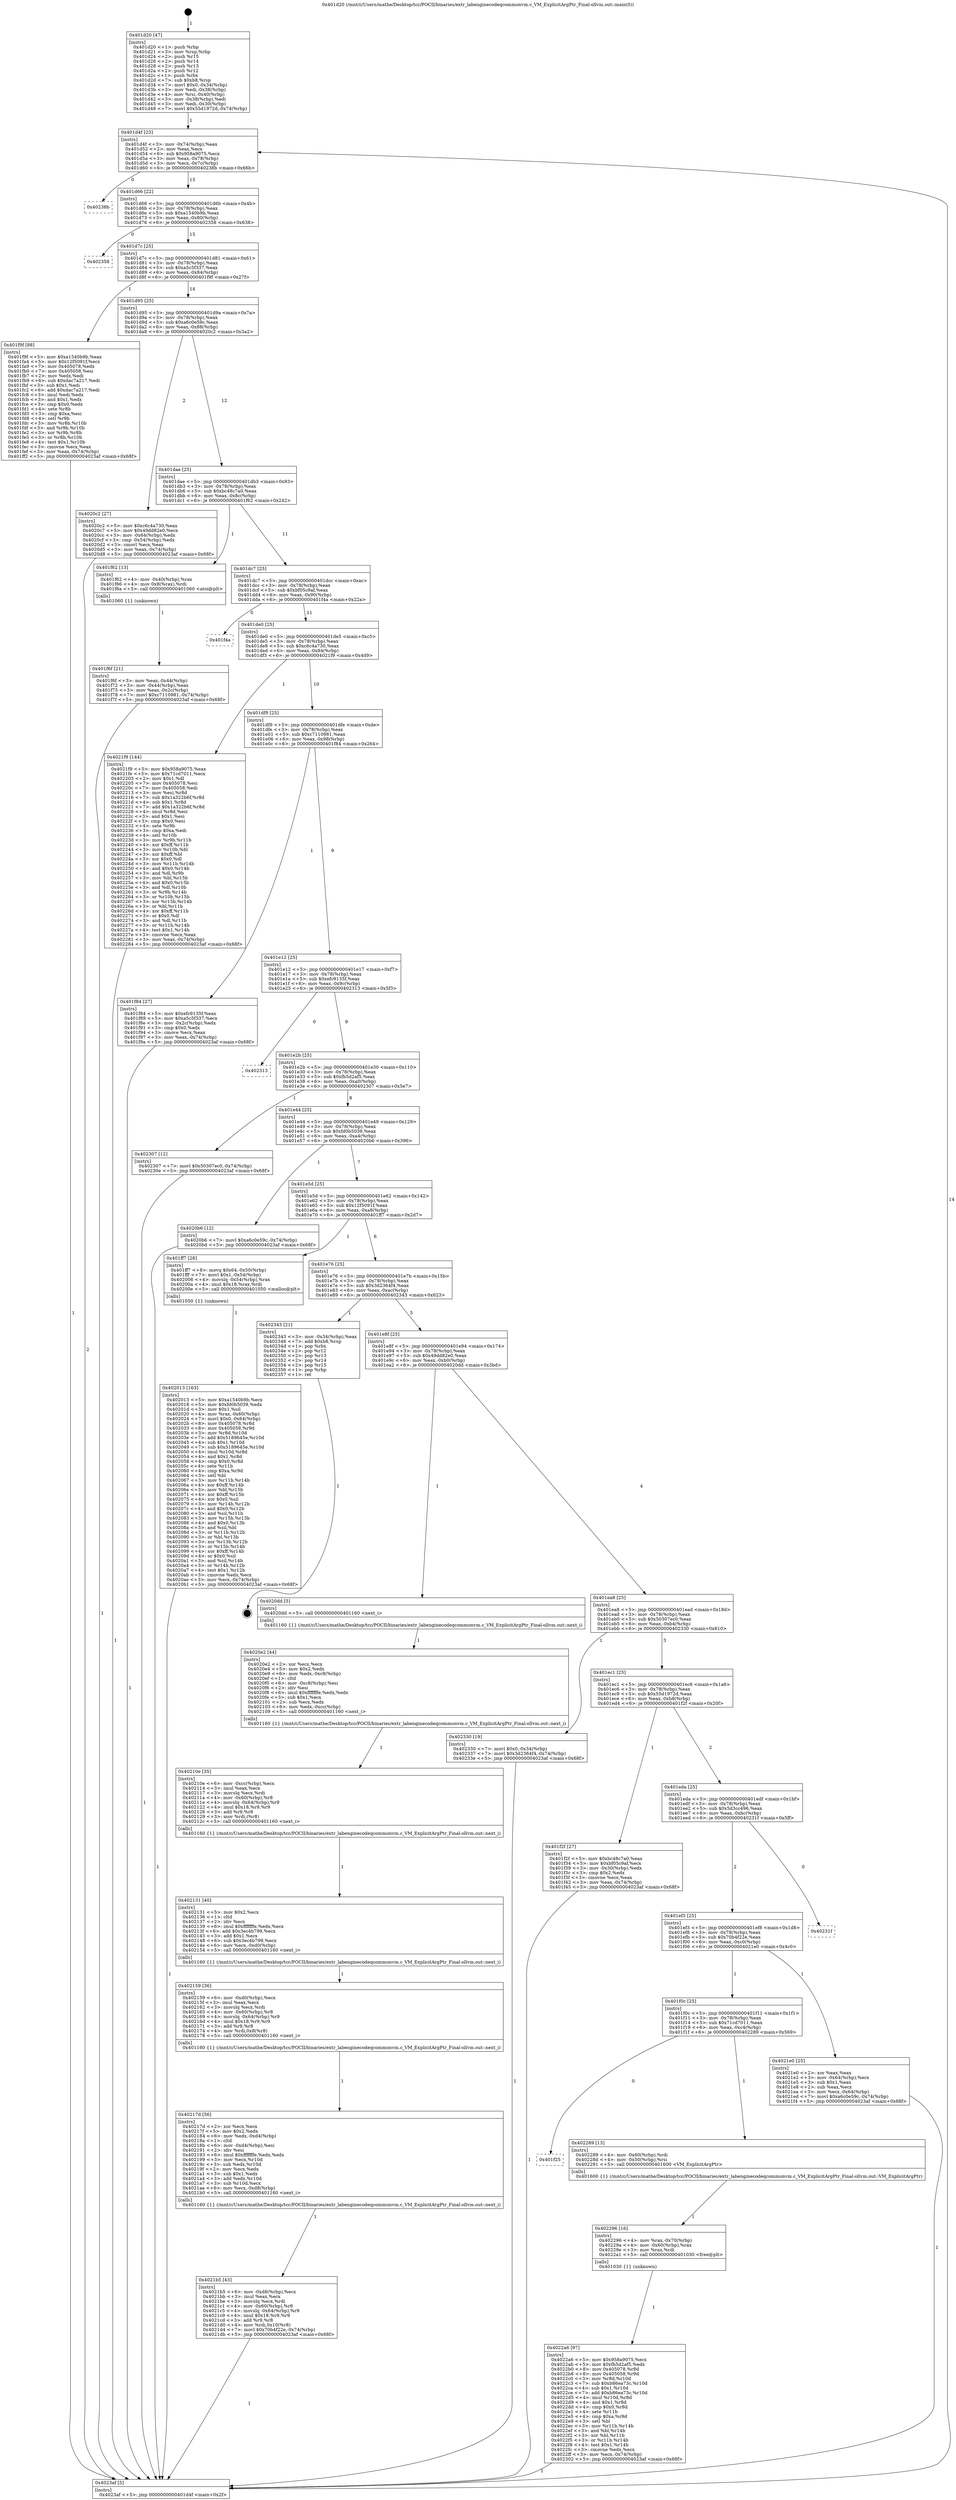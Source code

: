 digraph "0x401d20" {
  label = "0x401d20 (/mnt/c/Users/mathe/Desktop/tcc/POCII/binaries/extr_labenginecodeqcommonvm.c_VM_ExplicitArgPtr_Final-ollvm.out::main(0))"
  labelloc = "t"
  node[shape=record]

  Entry [label="",width=0.3,height=0.3,shape=circle,fillcolor=black,style=filled]
  "0x401d4f" [label="{
     0x401d4f [23]\l
     | [instrs]\l
     &nbsp;&nbsp;0x401d4f \<+3\>: mov -0x74(%rbp),%eax\l
     &nbsp;&nbsp;0x401d52 \<+2\>: mov %eax,%ecx\l
     &nbsp;&nbsp;0x401d54 \<+6\>: sub $0x958a9075,%ecx\l
     &nbsp;&nbsp;0x401d5a \<+3\>: mov %eax,-0x78(%rbp)\l
     &nbsp;&nbsp;0x401d5d \<+3\>: mov %ecx,-0x7c(%rbp)\l
     &nbsp;&nbsp;0x401d60 \<+6\>: je 000000000040238b \<main+0x66b\>\l
  }"]
  "0x40238b" [label="{
     0x40238b\l
  }", style=dashed]
  "0x401d66" [label="{
     0x401d66 [22]\l
     | [instrs]\l
     &nbsp;&nbsp;0x401d66 \<+5\>: jmp 0000000000401d6b \<main+0x4b\>\l
     &nbsp;&nbsp;0x401d6b \<+3\>: mov -0x78(%rbp),%eax\l
     &nbsp;&nbsp;0x401d6e \<+5\>: sub $0xa1540b9b,%eax\l
     &nbsp;&nbsp;0x401d73 \<+3\>: mov %eax,-0x80(%rbp)\l
     &nbsp;&nbsp;0x401d76 \<+6\>: je 0000000000402358 \<main+0x638\>\l
  }"]
  Exit [label="",width=0.3,height=0.3,shape=circle,fillcolor=black,style=filled,peripheries=2]
  "0x402358" [label="{
     0x402358\l
  }", style=dashed]
  "0x401d7c" [label="{
     0x401d7c [25]\l
     | [instrs]\l
     &nbsp;&nbsp;0x401d7c \<+5\>: jmp 0000000000401d81 \<main+0x61\>\l
     &nbsp;&nbsp;0x401d81 \<+3\>: mov -0x78(%rbp),%eax\l
     &nbsp;&nbsp;0x401d84 \<+5\>: sub $0xa5c5f337,%eax\l
     &nbsp;&nbsp;0x401d89 \<+6\>: mov %eax,-0x84(%rbp)\l
     &nbsp;&nbsp;0x401d8f \<+6\>: je 0000000000401f9f \<main+0x27f\>\l
  }"]
  "0x4022a6" [label="{
     0x4022a6 [97]\l
     | [instrs]\l
     &nbsp;&nbsp;0x4022a6 \<+5\>: mov $0x958a9075,%ecx\l
     &nbsp;&nbsp;0x4022ab \<+5\>: mov $0xfb5d2af5,%edx\l
     &nbsp;&nbsp;0x4022b0 \<+8\>: mov 0x405078,%r8d\l
     &nbsp;&nbsp;0x4022b8 \<+8\>: mov 0x405058,%r9d\l
     &nbsp;&nbsp;0x4022c0 \<+3\>: mov %r8d,%r10d\l
     &nbsp;&nbsp;0x4022c3 \<+7\>: sub $0xb86ea73c,%r10d\l
     &nbsp;&nbsp;0x4022ca \<+4\>: sub $0x1,%r10d\l
     &nbsp;&nbsp;0x4022ce \<+7\>: add $0xb86ea73c,%r10d\l
     &nbsp;&nbsp;0x4022d5 \<+4\>: imul %r10d,%r8d\l
     &nbsp;&nbsp;0x4022d9 \<+4\>: and $0x1,%r8d\l
     &nbsp;&nbsp;0x4022dd \<+4\>: cmp $0x0,%r8d\l
     &nbsp;&nbsp;0x4022e1 \<+4\>: sete %r11b\l
     &nbsp;&nbsp;0x4022e5 \<+4\>: cmp $0xa,%r9d\l
     &nbsp;&nbsp;0x4022e9 \<+3\>: setl %bl\l
     &nbsp;&nbsp;0x4022ec \<+3\>: mov %r11b,%r14b\l
     &nbsp;&nbsp;0x4022ef \<+3\>: and %bl,%r14b\l
     &nbsp;&nbsp;0x4022f2 \<+3\>: xor %bl,%r11b\l
     &nbsp;&nbsp;0x4022f5 \<+3\>: or %r11b,%r14b\l
     &nbsp;&nbsp;0x4022f8 \<+4\>: test $0x1,%r14b\l
     &nbsp;&nbsp;0x4022fc \<+3\>: cmovne %edx,%ecx\l
     &nbsp;&nbsp;0x4022ff \<+3\>: mov %ecx,-0x74(%rbp)\l
     &nbsp;&nbsp;0x402302 \<+5\>: jmp 00000000004023af \<main+0x68f\>\l
  }"]
  "0x401f9f" [label="{
     0x401f9f [88]\l
     | [instrs]\l
     &nbsp;&nbsp;0x401f9f \<+5\>: mov $0xa1540b9b,%eax\l
     &nbsp;&nbsp;0x401fa4 \<+5\>: mov $0x12f5091f,%ecx\l
     &nbsp;&nbsp;0x401fa9 \<+7\>: mov 0x405078,%edx\l
     &nbsp;&nbsp;0x401fb0 \<+7\>: mov 0x405058,%esi\l
     &nbsp;&nbsp;0x401fb7 \<+2\>: mov %edx,%edi\l
     &nbsp;&nbsp;0x401fb9 \<+6\>: sub $0xdac7a217,%edi\l
     &nbsp;&nbsp;0x401fbf \<+3\>: sub $0x1,%edi\l
     &nbsp;&nbsp;0x401fc2 \<+6\>: add $0xdac7a217,%edi\l
     &nbsp;&nbsp;0x401fc8 \<+3\>: imul %edi,%edx\l
     &nbsp;&nbsp;0x401fcb \<+3\>: and $0x1,%edx\l
     &nbsp;&nbsp;0x401fce \<+3\>: cmp $0x0,%edx\l
     &nbsp;&nbsp;0x401fd1 \<+4\>: sete %r8b\l
     &nbsp;&nbsp;0x401fd5 \<+3\>: cmp $0xa,%esi\l
     &nbsp;&nbsp;0x401fd8 \<+4\>: setl %r9b\l
     &nbsp;&nbsp;0x401fdc \<+3\>: mov %r8b,%r10b\l
     &nbsp;&nbsp;0x401fdf \<+3\>: and %r9b,%r10b\l
     &nbsp;&nbsp;0x401fe2 \<+3\>: xor %r9b,%r8b\l
     &nbsp;&nbsp;0x401fe5 \<+3\>: or %r8b,%r10b\l
     &nbsp;&nbsp;0x401fe8 \<+4\>: test $0x1,%r10b\l
     &nbsp;&nbsp;0x401fec \<+3\>: cmovne %ecx,%eax\l
     &nbsp;&nbsp;0x401fef \<+3\>: mov %eax,-0x74(%rbp)\l
     &nbsp;&nbsp;0x401ff2 \<+5\>: jmp 00000000004023af \<main+0x68f\>\l
  }"]
  "0x401d95" [label="{
     0x401d95 [25]\l
     | [instrs]\l
     &nbsp;&nbsp;0x401d95 \<+5\>: jmp 0000000000401d9a \<main+0x7a\>\l
     &nbsp;&nbsp;0x401d9a \<+3\>: mov -0x78(%rbp),%eax\l
     &nbsp;&nbsp;0x401d9d \<+5\>: sub $0xa6c0e59c,%eax\l
     &nbsp;&nbsp;0x401da2 \<+6\>: mov %eax,-0x88(%rbp)\l
     &nbsp;&nbsp;0x401da8 \<+6\>: je 00000000004020c2 \<main+0x3a2\>\l
  }"]
  "0x402296" [label="{
     0x402296 [16]\l
     | [instrs]\l
     &nbsp;&nbsp;0x402296 \<+4\>: mov %rax,-0x70(%rbp)\l
     &nbsp;&nbsp;0x40229a \<+4\>: mov -0x60(%rbp),%rax\l
     &nbsp;&nbsp;0x40229e \<+3\>: mov %rax,%rdi\l
     &nbsp;&nbsp;0x4022a1 \<+5\>: call 0000000000401030 \<free@plt\>\l
     | [calls]\l
     &nbsp;&nbsp;0x401030 \{1\} (unknown)\l
  }"]
  "0x4020c2" [label="{
     0x4020c2 [27]\l
     | [instrs]\l
     &nbsp;&nbsp;0x4020c2 \<+5\>: mov $0xc6c4a730,%eax\l
     &nbsp;&nbsp;0x4020c7 \<+5\>: mov $0x49dd82e0,%ecx\l
     &nbsp;&nbsp;0x4020cc \<+3\>: mov -0x64(%rbp),%edx\l
     &nbsp;&nbsp;0x4020cf \<+3\>: cmp -0x54(%rbp),%edx\l
     &nbsp;&nbsp;0x4020d2 \<+3\>: cmovl %ecx,%eax\l
     &nbsp;&nbsp;0x4020d5 \<+3\>: mov %eax,-0x74(%rbp)\l
     &nbsp;&nbsp;0x4020d8 \<+5\>: jmp 00000000004023af \<main+0x68f\>\l
  }"]
  "0x401dae" [label="{
     0x401dae [25]\l
     | [instrs]\l
     &nbsp;&nbsp;0x401dae \<+5\>: jmp 0000000000401db3 \<main+0x93\>\l
     &nbsp;&nbsp;0x401db3 \<+3\>: mov -0x78(%rbp),%eax\l
     &nbsp;&nbsp;0x401db6 \<+5\>: sub $0xbc48c7a0,%eax\l
     &nbsp;&nbsp;0x401dbb \<+6\>: mov %eax,-0x8c(%rbp)\l
     &nbsp;&nbsp;0x401dc1 \<+6\>: je 0000000000401f62 \<main+0x242\>\l
  }"]
  "0x401f25" [label="{
     0x401f25\l
  }", style=dashed]
  "0x401f62" [label="{
     0x401f62 [13]\l
     | [instrs]\l
     &nbsp;&nbsp;0x401f62 \<+4\>: mov -0x40(%rbp),%rax\l
     &nbsp;&nbsp;0x401f66 \<+4\>: mov 0x8(%rax),%rdi\l
     &nbsp;&nbsp;0x401f6a \<+5\>: call 0000000000401060 \<atoi@plt\>\l
     | [calls]\l
     &nbsp;&nbsp;0x401060 \{1\} (unknown)\l
  }"]
  "0x401dc7" [label="{
     0x401dc7 [25]\l
     | [instrs]\l
     &nbsp;&nbsp;0x401dc7 \<+5\>: jmp 0000000000401dcc \<main+0xac\>\l
     &nbsp;&nbsp;0x401dcc \<+3\>: mov -0x78(%rbp),%eax\l
     &nbsp;&nbsp;0x401dcf \<+5\>: sub $0xbf05c9af,%eax\l
     &nbsp;&nbsp;0x401dd4 \<+6\>: mov %eax,-0x90(%rbp)\l
     &nbsp;&nbsp;0x401dda \<+6\>: je 0000000000401f4a \<main+0x22a\>\l
  }"]
  "0x402289" [label="{
     0x402289 [13]\l
     | [instrs]\l
     &nbsp;&nbsp;0x402289 \<+4\>: mov -0x60(%rbp),%rdi\l
     &nbsp;&nbsp;0x40228d \<+4\>: mov -0x50(%rbp),%rsi\l
     &nbsp;&nbsp;0x402291 \<+5\>: call 0000000000401600 \<VM_ExplicitArgPtr\>\l
     | [calls]\l
     &nbsp;&nbsp;0x401600 \{1\} (/mnt/c/Users/mathe/Desktop/tcc/POCII/binaries/extr_labenginecodeqcommonvm.c_VM_ExplicitArgPtr_Final-ollvm.out::VM_ExplicitArgPtr)\l
  }"]
  "0x401f4a" [label="{
     0x401f4a\l
  }", style=dashed]
  "0x401de0" [label="{
     0x401de0 [25]\l
     | [instrs]\l
     &nbsp;&nbsp;0x401de0 \<+5\>: jmp 0000000000401de5 \<main+0xc5\>\l
     &nbsp;&nbsp;0x401de5 \<+3\>: mov -0x78(%rbp),%eax\l
     &nbsp;&nbsp;0x401de8 \<+5\>: sub $0xc6c4a730,%eax\l
     &nbsp;&nbsp;0x401ded \<+6\>: mov %eax,-0x94(%rbp)\l
     &nbsp;&nbsp;0x401df3 \<+6\>: je 00000000004021f9 \<main+0x4d9\>\l
  }"]
  "0x401f0c" [label="{
     0x401f0c [25]\l
     | [instrs]\l
     &nbsp;&nbsp;0x401f0c \<+5\>: jmp 0000000000401f11 \<main+0x1f1\>\l
     &nbsp;&nbsp;0x401f11 \<+3\>: mov -0x78(%rbp),%eax\l
     &nbsp;&nbsp;0x401f14 \<+5\>: sub $0x71cd7011,%eax\l
     &nbsp;&nbsp;0x401f19 \<+6\>: mov %eax,-0xc4(%rbp)\l
     &nbsp;&nbsp;0x401f1f \<+6\>: je 0000000000402289 \<main+0x569\>\l
  }"]
  "0x4021f9" [label="{
     0x4021f9 [144]\l
     | [instrs]\l
     &nbsp;&nbsp;0x4021f9 \<+5\>: mov $0x958a9075,%eax\l
     &nbsp;&nbsp;0x4021fe \<+5\>: mov $0x71cd7011,%ecx\l
     &nbsp;&nbsp;0x402203 \<+2\>: mov $0x1,%dl\l
     &nbsp;&nbsp;0x402205 \<+7\>: mov 0x405078,%esi\l
     &nbsp;&nbsp;0x40220c \<+7\>: mov 0x405058,%edi\l
     &nbsp;&nbsp;0x402213 \<+3\>: mov %esi,%r8d\l
     &nbsp;&nbsp;0x402216 \<+7\>: sub $0x1a322b6f,%r8d\l
     &nbsp;&nbsp;0x40221d \<+4\>: sub $0x1,%r8d\l
     &nbsp;&nbsp;0x402221 \<+7\>: add $0x1a322b6f,%r8d\l
     &nbsp;&nbsp;0x402228 \<+4\>: imul %r8d,%esi\l
     &nbsp;&nbsp;0x40222c \<+3\>: and $0x1,%esi\l
     &nbsp;&nbsp;0x40222f \<+3\>: cmp $0x0,%esi\l
     &nbsp;&nbsp;0x402232 \<+4\>: sete %r9b\l
     &nbsp;&nbsp;0x402236 \<+3\>: cmp $0xa,%edi\l
     &nbsp;&nbsp;0x402239 \<+4\>: setl %r10b\l
     &nbsp;&nbsp;0x40223d \<+3\>: mov %r9b,%r11b\l
     &nbsp;&nbsp;0x402240 \<+4\>: xor $0xff,%r11b\l
     &nbsp;&nbsp;0x402244 \<+3\>: mov %r10b,%bl\l
     &nbsp;&nbsp;0x402247 \<+3\>: xor $0xff,%bl\l
     &nbsp;&nbsp;0x40224a \<+3\>: xor $0x0,%dl\l
     &nbsp;&nbsp;0x40224d \<+3\>: mov %r11b,%r14b\l
     &nbsp;&nbsp;0x402250 \<+4\>: and $0x0,%r14b\l
     &nbsp;&nbsp;0x402254 \<+3\>: and %dl,%r9b\l
     &nbsp;&nbsp;0x402257 \<+3\>: mov %bl,%r15b\l
     &nbsp;&nbsp;0x40225a \<+4\>: and $0x0,%r15b\l
     &nbsp;&nbsp;0x40225e \<+3\>: and %dl,%r10b\l
     &nbsp;&nbsp;0x402261 \<+3\>: or %r9b,%r14b\l
     &nbsp;&nbsp;0x402264 \<+3\>: or %r10b,%r15b\l
     &nbsp;&nbsp;0x402267 \<+3\>: xor %r15b,%r14b\l
     &nbsp;&nbsp;0x40226a \<+3\>: or %bl,%r11b\l
     &nbsp;&nbsp;0x40226d \<+4\>: xor $0xff,%r11b\l
     &nbsp;&nbsp;0x402271 \<+3\>: or $0x0,%dl\l
     &nbsp;&nbsp;0x402274 \<+3\>: and %dl,%r11b\l
     &nbsp;&nbsp;0x402277 \<+3\>: or %r11b,%r14b\l
     &nbsp;&nbsp;0x40227a \<+4\>: test $0x1,%r14b\l
     &nbsp;&nbsp;0x40227e \<+3\>: cmovne %ecx,%eax\l
     &nbsp;&nbsp;0x402281 \<+3\>: mov %eax,-0x74(%rbp)\l
     &nbsp;&nbsp;0x402284 \<+5\>: jmp 00000000004023af \<main+0x68f\>\l
  }"]
  "0x401df9" [label="{
     0x401df9 [25]\l
     | [instrs]\l
     &nbsp;&nbsp;0x401df9 \<+5\>: jmp 0000000000401dfe \<main+0xde\>\l
     &nbsp;&nbsp;0x401dfe \<+3\>: mov -0x78(%rbp),%eax\l
     &nbsp;&nbsp;0x401e01 \<+5\>: sub $0xc7110981,%eax\l
     &nbsp;&nbsp;0x401e06 \<+6\>: mov %eax,-0x98(%rbp)\l
     &nbsp;&nbsp;0x401e0c \<+6\>: je 0000000000401f84 \<main+0x264\>\l
  }"]
  "0x4021e0" [label="{
     0x4021e0 [25]\l
     | [instrs]\l
     &nbsp;&nbsp;0x4021e0 \<+2\>: xor %eax,%eax\l
     &nbsp;&nbsp;0x4021e2 \<+3\>: mov -0x64(%rbp),%ecx\l
     &nbsp;&nbsp;0x4021e5 \<+3\>: sub $0x1,%eax\l
     &nbsp;&nbsp;0x4021e8 \<+2\>: sub %eax,%ecx\l
     &nbsp;&nbsp;0x4021ea \<+3\>: mov %ecx,-0x64(%rbp)\l
     &nbsp;&nbsp;0x4021ed \<+7\>: movl $0xa6c0e59c,-0x74(%rbp)\l
     &nbsp;&nbsp;0x4021f4 \<+5\>: jmp 00000000004023af \<main+0x68f\>\l
  }"]
  "0x401f84" [label="{
     0x401f84 [27]\l
     | [instrs]\l
     &nbsp;&nbsp;0x401f84 \<+5\>: mov $0xefc9135f,%eax\l
     &nbsp;&nbsp;0x401f89 \<+5\>: mov $0xa5c5f337,%ecx\l
     &nbsp;&nbsp;0x401f8e \<+3\>: mov -0x2c(%rbp),%edx\l
     &nbsp;&nbsp;0x401f91 \<+3\>: cmp $0x0,%edx\l
     &nbsp;&nbsp;0x401f94 \<+3\>: cmove %ecx,%eax\l
     &nbsp;&nbsp;0x401f97 \<+3\>: mov %eax,-0x74(%rbp)\l
     &nbsp;&nbsp;0x401f9a \<+5\>: jmp 00000000004023af \<main+0x68f\>\l
  }"]
  "0x401e12" [label="{
     0x401e12 [25]\l
     | [instrs]\l
     &nbsp;&nbsp;0x401e12 \<+5\>: jmp 0000000000401e17 \<main+0xf7\>\l
     &nbsp;&nbsp;0x401e17 \<+3\>: mov -0x78(%rbp),%eax\l
     &nbsp;&nbsp;0x401e1a \<+5\>: sub $0xefc9135f,%eax\l
     &nbsp;&nbsp;0x401e1f \<+6\>: mov %eax,-0x9c(%rbp)\l
     &nbsp;&nbsp;0x401e25 \<+6\>: je 0000000000402313 \<main+0x5f3\>\l
  }"]
  "0x401ef3" [label="{
     0x401ef3 [25]\l
     | [instrs]\l
     &nbsp;&nbsp;0x401ef3 \<+5\>: jmp 0000000000401ef8 \<main+0x1d8\>\l
     &nbsp;&nbsp;0x401ef8 \<+3\>: mov -0x78(%rbp),%eax\l
     &nbsp;&nbsp;0x401efb \<+5\>: sub $0x70b4f22e,%eax\l
     &nbsp;&nbsp;0x401f00 \<+6\>: mov %eax,-0xc0(%rbp)\l
     &nbsp;&nbsp;0x401f06 \<+6\>: je 00000000004021e0 \<main+0x4c0\>\l
  }"]
  "0x402313" [label="{
     0x402313\l
  }", style=dashed]
  "0x401e2b" [label="{
     0x401e2b [25]\l
     | [instrs]\l
     &nbsp;&nbsp;0x401e2b \<+5\>: jmp 0000000000401e30 \<main+0x110\>\l
     &nbsp;&nbsp;0x401e30 \<+3\>: mov -0x78(%rbp),%eax\l
     &nbsp;&nbsp;0x401e33 \<+5\>: sub $0xfb5d2af5,%eax\l
     &nbsp;&nbsp;0x401e38 \<+6\>: mov %eax,-0xa0(%rbp)\l
     &nbsp;&nbsp;0x401e3e \<+6\>: je 0000000000402307 \<main+0x5e7\>\l
  }"]
  "0x40231f" [label="{
     0x40231f\l
  }", style=dashed]
  "0x402307" [label="{
     0x402307 [12]\l
     | [instrs]\l
     &nbsp;&nbsp;0x402307 \<+7\>: movl $0x50307ec0,-0x74(%rbp)\l
     &nbsp;&nbsp;0x40230e \<+5\>: jmp 00000000004023af \<main+0x68f\>\l
  }"]
  "0x401e44" [label="{
     0x401e44 [25]\l
     | [instrs]\l
     &nbsp;&nbsp;0x401e44 \<+5\>: jmp 0000000000401e49 \<main+0x129\>\l
     &nbsp;&nbsp;0x401e49 \<+3\>: mov -0x78(%rbp),%eax\l
     &nbsp;&nbsp;0x401e4c \<+5\>: sub $0xfd0b5039,%eax\l
     &nbsp;&nbsp;0x401e51 \<+6\>: mov %eax,-0xa4(%rbp)\l
     &nbsp;&nbsp;0x401e57 \<+6\>: je 00000000004020b6 \<main+0x396\>\l
  }"]
  "0x4021b5" [label="{
     0x4021b5 [43]\l
     | [instrs]\l
     &nbsp;&nbsp;0x4021b5 \<+6\>: mov -0xd8(%rbp),%ecx\l
     &nbsp;&nbsp;0x4021bb \<+3\>: imul %eax,%ecx\l
     &nbsp;&nbsp;0x4021be \<+3\>: movslq %ecx,%rdi\l
     &nbsp;&nbsp;0x4021c1 \<+4\>: mov -0x60(%rbp),%r8\l
     &nbsp;&nbsp;0x4021c5 \<+4\>: movslq -0x64(%rbp),%r9\l
     &nbsp;&nbsp;0x4021c9 \<+4\>: imul $0x18,%r9,%r9\l
     &nbsp;&nbsp;0x4021cd \<+3\>: add %r9,%r8\l
     &nbsp;&nbsp;0x4021d0 \<+4\>: mov %rdi,0x10(%r8)\l
     &nbsp;&nbsp;0x4021d4 \<+7\>: movl $0x70b4f22e,-0x74(%rbp)\l
     &nbsp;&nbsp;0x4021db \<+5\>: jmp 00000000004023af \<main+0x68f\>\l
  }"]
  "0x4020b6" [label="{
     0x4020b6 [12]\l
     | [instrs]\l
     &nbsp;&nbsp;0x4020b6 \<+7\>: movl $0xa6c0e59c,-0x74(%rbp)\l
     &nbsp;&nbsp;0x4020bd \<+5\>: jmp 00000000004023af \<main+0x68f\>\l
  }"]
  "0x401e5d" [label="{
     0x401e5d [25]\l
     | [instrs]\l
     &nbsp;&nbsp;0x401e5d \<+5\>: jmp 0000000000401e62 \<main+0x142\>\l
     &nbsp;&nbsp;0x401e62 \<+3\>: mov -0x78(%rbp),%eax\l
     &nbsp;&nbsp;0x401e65 \<+5\>: sub $0x12f5091f,%eax\l
     &nbsp;&nbsp;0x401e6a \<+6\>: mov %eax,-0xa8(%rbp)\l
     &nbsp;&nbsp;0x401e70 \<+6\>: je 0000000000401ff7 \<main+0x2d7\>\l
  }"]
  "0x40217d" [label="{
     0x40217d [56]\l
     | [instrs]\l
     &nbsp;&nbsp;0x40217d \<+2\>: xor %ecx,%ecx\l
     &nbsp;&nbsp;0x40217f \<+5\>: mov $0x2,%edx\l
     &nbsp;&nbsp;0x402184 \<+6\>: mov %edx,-0xd4(%rbp)\l
     &nbsp;&nbsp;0x40218a \<+1\>: cltd\l
     &nbsp;&nbsp;0x40218b \<+6\>: mov -0xd4(%rbp),%esi\l
     &nbsp;&nbsp;0x402191 \<+2\>: idiv %esi\l
     &nbsp;&nbsp;0x402193 \<+6\>: imul $0xfffffffe,%edx,%edx\l
     &nbsp;&nbsp;0x402199 \<+3\>: mov %ecx,%r10d\l
     &nbsp;&nbsp;0x40219c \<+3\>: sub %edx,%r10d\l
     &nbsp;&nbsp;0x40219f \<+2\>: mov %ecx,%edx\l
     &nbsp;&nbsp;0x4021a1 \<+3\>: sub $0x1,%edx\l
     &nbsp;&nbsp;0x4021a4 \<+3\>: add %edx,%r10d\l
     &nbsp;&nbsp;0x4021a7 \<+3\>: sub %r10d,%ecx\l
     &nbsp;&nbsp;0x4021aa \<+6\>: mov %ecx,-0xd8(%rbp)\l
     &nbsp;&nbsp;0x4021b0 \<+5\>: call 0000000000401160 \<next_i\>\l
     | [calls]\l
     &nbsp;&nbsp;0x401160 \{1\} (/mnt/c/Users/mathe/Desktop/tcc/POCII/binaries/extr_labenginecodeqcommonvm.c_VM_ExplicitArgPtr_Final-ollvm.out::next_i)\l
  }"]
  "0x401ff7" [label="{
     0x401ff7 [28]\l
     | [instrs]\l
     &nbsp;&nbsp;0x401ff7 \<+8\>: movq $0x64,-0x50(%rbp)\l
     &nbsp;&nbsp;0x401fff \<+7\>: movl $0x1,-0x54(%rbp)\l
     &nbsp;&nbsp;0x402006 \<+4\>: movslq -0x54(%rbp),%rax\l
     &nbsp;&nbsp;0x40200a \<+4\>: imul $0x18,%rax,%rdi\l
     &nbsp;&nbsp;0x40200e \<+5\>: call 0000000000401050 \<malloc@plt\>\l
     | [calls]\l
     &nbsp;&nbsp;0x401050 \{1\} (unknown)\l
  }"]
  "0x401e76" [label="{
     0x401e76 [25]\l
     | [instrs]\l
     &nbsp;&nbsp;0x401e76 \<+5\>: jmp 0000000000401e7b \<main+0x15b\>\l
     &nbsp;&nbsp;0x401e7b \<+3\>: mov -0x78(%rbp),%eax\l
     &nbsp;&nbsp;0x401e7e \<+5\>: sub $0x3d2364f4,%eax\l
     &nbsp;&nbsp;0x401e83 \<+6\>: mov %eax,-0xac(%rbp)\l
     &nbsp;&nbsp;0x401e89 \<+6\>: je 0000000000402343 \<main+0x623\>\l
  }"]
  "0x402159" [label="{
     0x402159 [36]\l
     | [instrs]\l
     &nbsp;&nbsp;0x402159 \<+6\>: mov -0xd0(%rbp),%ecx\l
     &nbsp;&nbsp;0x40215f \<+3\>: imul %eax,%ecx\l
     &nbsp;&nbsp;0x402162 \<+3\>: movslq %ecx,%rdi\l
     &nbsp;&nbsp;0x402165 \<+4\>: mov -0x60(%rbp),%r8\l
     &nbsp;&nbsp;0x402169 \<+4\>: movslq -0x64(%rbp),%r9\l
     &nbsp;&nbsp;0x40216d \<+4\>: imul $0x18,%r9,%r9\l
     &nbsp;&nbsp;0x402171 \<+3\>: add %r9,%r8\l
     &nbsp;&nbsp;0x402174 \<+4\>: mov %rdi,0x8(%r8)\l
     &nbsp;&nbsp;0x402178 \<+5\>: call 0000000000401160 \<next_i\>\l
     | [calls]\l
     &nbsp;&nbsp;0x401160 \{1\} (/mnt/c/Users/mathe/Desktop/tcc/POCII/binaries/extr_labenginecodeqcommonvm.c_VM_ExplicitArgPtr_Final-ollvm.out::next_i)\l
  }"]
  "0x402343" [label="{
     0x402343 [21]\l
     | [instrs]\l
     &nbsp;&nbsp;0x402343 \<+3\>: mov -0x34(%rbp),%eax\l
     &nbsp;&nbsp;0x402346 \<+7\>: add $0xb8,%rsp\l
     &nbsp;&nbsp;0x40234d \<+1\>: pop %rbx\l
     &nbsp;&nbsp;0x40234e \<+2\>: pop %r12\l
     &nbsp;&nbsp;0x402350 \<+2\>: pop %r13\l
     &nbsp;&nbsp;0x402352 \<+2\>: pop %r14\l
     &nbsp;&nbsp;0x402354 \<+2\>: pop %r15\l
     &nbsp;&nbsp;0x402356 \<+1\>: pop %rbp\l
     &nbsp;&nbsp;0x402357 \<+1\>: ret\l
  }"]
  "0x401e8f" [label="{
     0x401e8f [25]\l
     | [instrs]\l
     &nbsp;&nbsp;0x401e8f \<+5\>: jmp 0000000000401e94 \<main+0x174\>\l
     &nbsp;&nbsp;0x401e94 \<+3\>: mov -0x78(%rbp),%eax\l
     &nbsp;&nbsp;0x401e97 \<+5\>: sub $0x49dd82e0,%eax\l
     &nbsp;&nbsp;0x401e9c \<+6\>: mov %eax,-0xb0(%rbp)\l
     &nbsp;&nbsp;0x401ea2 \<+6\>: je 00000000004020dd \<main+0x3bd\>\l
  }"]
  "0x402131" [label="{
     0x402131 [40]\l
     | [instrs]\l
     &nbsp;&nbsp;0x402131 \<+5\>: mov $0x2,%ecx\l
     &nbsp;&nbsp;0x402136 \<+1\>: cltd\l
     &nbsp;&nbsp;0x402137 \<+2\>: idiv %ecx\l
     &nbsp;&nbsp;0x402139 \<+6\>: imul $0xfffffffe,%edx,%ecx\l
     &nbsp;&nbsp;0x40213f \<+6\>: add $0x3ec4b799,%ecx\l
     &nbsp;&nbsp;0x402145 \<+3\>: add $0x1,%ecx\l
     &nbsp;&nbsp;0x402148 \<+6\>: sub $0x3ec4b799,%ecx\l
     &nbsp;&nbsp;0x40214e \<+6\>: mov %ecx,-0xd0(%rbp)\l
     &nbsp;&nbsp;0x402154 \<+5\>: call 0000000000401160 \<next_i\>\l
     | [calls]\l
     &nbsp;&nbsp;0x401160 \{1\} (/mnt/c/Users/mathe/Desktop/tcc/POCII/binaries/extr_labenginecodeqcommonvm.c_VM_ExplicitArgPtr_Final-ollvm.out::next_i)\l
  }"]
  "0x4020dd" [label="{
     0x4020dd [5]\l
     | [instrs]\l
     &nbsp;&nbsp;0x4020dd \<+5\>: call 0000000000401160 \<next_i\>\l
     | [calls]\l
     &nbsp;&nbsp;0x401160 \{1\} (/mnt/c/Users/mathe/Desktop/tcc/POCII/binaries/extr_labenginecodeqcommonvm.c_VM_ExplicitArgPtr_Final-ollvm.out::next_i)\l
  }"]
  "0x401ea8" [label="{
     0x401ea8 [25]\l
     | [instrs]\l
     &nbsp;&nbsp;0x401ea8 \<+5\>: jmp 0000000000401ead \<main+0x18d\>\l
     &nbsp;&nbsp;0x401ead \<+3\>: mov -0x78(%rbp),%eax\l
     &nbsp;&nbsp;0x401eb0 \<+5\>: sub $0x50307ec0,%eax\l
     &nbsp;&nbsp;0x401eb5 \<+6\>: mov %eax,-0xb4(%rbp)\l
     &nbsp;&nbsp;0x401ebb \<+6\>: je 0000000000402330 \<main+0x610\>\l
  }"]
  "0x40210e" [label="{
     0x40210e [35]\l
     | [instrs]\l
     &nbsp;&nbsp;0x40210e \<+6\>: mov -0xcc(%rbp),%ecx\l
     &nbsp;&nbsp;0x402114 \<+3\>: imul %eax,%ecx\l
     &nbsp;&nbsp;0x402117 \<+3\>: movslq %ecx,%rdi\l
     &nbsp;&nbsp;0x40211a \<+4\>: mov -0x60(%rbp),%r8\l
     &nbsp;&nbsp;0x40211e \<+4\>: movslq -0x64(%rbp),%r9\l
     &nbsp;&nbsp;0x402122 \<+4\>: imul $0x18,%r9,%r9\l
     &nbsp;&nbsp;0x402126 \<+3\>: add %r9,%r8\l
     &nbsp;&nbsp;0x402129 \<+3\>: mov %rdi,(%r8)\l
     &nbsp;&nbsp;0x40212c \<+5\>: call 0000000000401160 \<next_i\>\l
     | [calls]\l
     &nbsp;&nbsp;0x401160 \{1\} (/mnt/c/Users/mathe/Desktop/tcc/POCII/binaries/extr_labenginecodeqcommonvm.c_VM_ExplicitArgPtr_Final-ollvm.out::next_i)\l
  }"]
  "0x402330" [label="{
     0x402330 [19]\l
     | [instrs]\l
     &nbsp;&nbsp;0x402330 \<+7\>: movl $0x0,-0x34(%rbp)\l
     &nbsp;&nbsp;0x402337 \<+7\>: movl $0x3d2364f4,-0x74(%rbp)\l
     &nbsp;&nbsp;0x40233e \<+5\>: jmp 00000000004023af \<main+0x68f\>\l
  }"]
  "0x401ec1" [label="{
     0x401ec1 [25]\l
     | [instrs]\l
     &nbsp;&nbsp;0x401ec1 \<+5\>: jmp 0000000000401ec6 \<main+0x1a6\>\l
     &nbsp;&nbsp;0x401ec6 \<+3\>: mov -0x78(%rbp),%eax\l
     &nbsp;&nbsp;0x401ec9 \<+5\>: sub $0x55d1972d,%eax\l
     &nbsp;&nbsp;0x401ece \<+6\>: mov %eax,-0xb8(%rbp)\l
     &nbsp;&nbsp;0x401ed4 \<+6\>: je 0000000000401f2f \<main+0x20f\>\l
  }"]
  "0x4020e2" [label="{
     0x4020e2 [44]\l
     | [instrs]\l
     &nbsp;&nbsp;0x4020e2 \<+2\>: xor %ecx,%ecx\l
     &nbsp;&nbsp;0x4020e4 \<+5\>: mov $0x2,%edx\l
     &nbsp;&nbsp;0x4020e9 \<+6\>: mov %edx,-0xc8(%rbp)\l
     &nbsp;&nbsp;0x4020ef \<+1\>: cltd\l
     &nbsp;&nbsp;0x4020f0 \<+6\>: mov -0xc8(%rbp),%esi\l
     &nbsp;&nbsp;0x4020f6 \<+2\>: idiv %esi\l
     &nbsp;&nbsp;0x4020f8 \<+6\>: imul $0xfffffffe,%edx,%edx\l
     &nbsp;&nbsp;0x4020fe \<+3\>: sub $0x1,%ecx\l
     &nbsp;&nbsp;0x402101 \<+2\>: sub %ecx,%edx\l
     &nbsp;&nbsp;0x402103 \<+6\>: mov %edx,-0xcc(%rbp)\l
     &nbsp;&nbsp;0x402109 \<+5\>: call 0000000000401160 \<next_i\>\l
     | [calls]\l
     &nbsp;&nbsp;0x401160 \{1\} (/mnt/c/Users/mathe/Desktop/tcc/POCII/binaries/extr_labenginecodeqcommonvm.c_VM_ExplicitArgPtr_Final-ollvm.out::next_i)\l
  }"]
  "0x401f2f" [label="{
     0x401f2f [27]\l
     | [instrs]\l
     &nbsp;&nbsp;0x401f2f \<+5\>: mov $0xbc48c7a0,%eax\l
     &nbsp;&nbsp;0x401f34 \<+5\>: mov $0xbf05c9af,%ecx\l
     &nbsp;&nbsp;0x401f39 \<+3\>: mov -0x30(%rbp),%edx\l
     &nbsp;&nbsp;0x401f3c \<+3\>: cmp $0x2,%edx\l
     &nbsp;&nbsp;0x401f3f \<+3\>: cmovne %ecx,%eax\l
     &nbsp;&nbsp;0x401f42 \<+3\>: mov %eax,-0x74(%rbp)\l
     &nbsp;&nbsp;0x401f45 \<+5\>: jmp 00000000004023af \<main+0x68f\>\l
  }"]
  "0x401eda" [label="{
     0x401eda [25]\l
     | [instrs]\l
     &nbsp;&nbsp;0x401eda \<+5\>: jmp 0000000000401edf \<main+0x1bf\>\l
     &nbsp;&nbsp;0x401edf \<+3\>: mov -0x78(%rbp),%eax\l
     &nbsp;&nbsp;0x401ee2 \<+5\>: sub $0x5d3cc496,%eax\l
     &nbsp;&nbsp;0x401ee7 \<+6\>: mov %eax,-0xbc(%rbp)\l
     &nbsp;&nbsp;0x401eed \<+6\>: je 000000000040231f \<main+0x5ff\>\l
  }"]
  "0x4023af" [label="{
     0x4023af [5]\l
     | [instrs]\l
     &nbsp;&nbsp;0x4023af \<+5\>: jmp 0000000000401d4f \<main+0x2f\>\l
  }"]
  "0x401d20" [label="{
     0x401d20 [47]\l
     | [instrs]\l
     &nbsp;&nbsp;0x401d20 \<+1\>: push %rbp\l
     &nbsp;&nbsp;0x401d21 \<+3\>: mov %rsp,%rbp\l
     &nbsp;&nbsp;0x401d24 \<+2\>: push %r15\l
     &nbsp;&nbsp;0x401d26 \<+2\>: push %r14\l
     &nbsp;&nbsp;0x401d28 \<+2\>: push %r13\l
     &nbsp;&nbsp;0x401d2a \<+2\>: push %r12\l
     &nbsp;&nbsp;0x401d2c \<+1\>: push %rbx\l
     &nbsp;&nbsp;0x401d2d \<+7\>: sub $0xb8,%rsp\l
     &nbsp;&nbsp;0x401d34 \<+7\>: movl $0x0,-0x34(%rbp)\l
     &nbsp;&nbsp;0x401d3b \<+3\>: mov %edi,-0x38(%rbp)\l
     &nbsp;&nbsp;0x401d3e \<+4\>: mov %rsi,-0x40(%rbp)\l
     &nbsp;&nbsp;0x401d42 \<+3\>: mov -0x38(%rbp),%edi\l
     &nbsp;&nbsp;0x401d45 \<+3\>: mov %edi,-0x30(%rbp)\l
     &nbsp;&nbsp;0x401d48 \<+7\>: movl $0x55d1972d,-0x74(%rbp)\l
  }"]
  "0x401f6f" [label="{
     0x401f6f [21]\l
     | [instrs]\l
     &nbsp;&nbsp;0x401f6f \<+3\>: mov %eax,-0x44(%rbp)\l
     &nbsp;&nbsp;0x401f72 \<+3\>: mov -0x44(%rbp),%eax\l
     &nbsp;&nbsp;0x401f75 \<+3\>: mov %eax,-0x2c(%rbp)\l
     &nbsp;&nbsp;0x401f78 \<+7\>: movl $0xc7110981,-0x74(%rbp)\l
     &nbsp;&nbsp;0x401f7f \<+5\>: jmp 00000000004023af \<main+0x68f\>\l
  }"]
  "0x402013" [label="{
     0x402013 [163]\l
     | [instrs]\l
     &nbsp;&nbsp;0x402013 \<+5\>: mov $0xa1540b9b,%ecx\l
     &nbsp;&nbsp;0x402018 \<+5\>: mov $0xfd0b5039,%edx\l
     &nbsp;&nbsp;0x40201d \<+3\>: mov $0x1,%sil\l
     &nbsp;&nbsp;0x402020 \<+4\>: mov %rax,-0x60(%rbp)\l
     &nbsp;&nbsp;0x402024 \<+7\>: movl $0x0,-0x64(%rbp)\l
     &nbsp;&nbsp;0x40202b \<+8\>: mov 0x405078,%r8d\l
     &nbsp;&nbsp;0x402033 \<+8\>: mov 0x405058,%r9d\l
     &nbsp;&nbsp;0x40203b \<+3\>: mov %r8d,%r10d\l
     &nbsp;&nbsp;0x40203e \<+7\>: add $0x5189645e,%r10d\l
     &nbsp;&nbsp;0x402045 \<+4\>: sub $0x1,%r10d\l
     &nbsp;&nbsp;0x402049 \<+7\>: sub $0x5189645e,%r10d\l
     &nbsp;&nbsp;0x402050 \<+4\>: imul %r10d,%r8d\l
     &nbsp;&nbsp;0x402054 \<+4\>: and $0x1,%r8d\l
     &nbsp;&nbsp;0x402058 \<+4\>: cmp $0x0,%r8d\l
     &nbsp;&nbsp;0x40205c \<+4\>: sete %r11b\l
     &nbsp;&nbsp;0x402060 \<+4\>: cmp $0xa,%r9d\l
     &nbsp;&nbsp;0x402064 \<+3\>: setl %bl\l
     &nbsp;&nbsp;0x402067 \<+3\>: mov %r11b,%r14b\l
     &nbsp;&nbsp;0x40206a \<+4\>: xor $0xff,%r14b\l
     &nbsp;&nbsp;0x40206e \<+3\>: mov %bl,%r15b\l
     &nbsp;&nbsp;0x402071 \<+4\>: xor $0xff,%r15b\l
     &nbsp;&nbsp;0x402075 \<+4\>: xor $0x0,%sil\l
     &nbsp;&nbsp;0x402079 \<+3\>: mov %r14b,%r12b\l
     &nbsp;&nbsp;0x40207c \<+4\>: and $0x0,%r12b\l
     &nbsp;&nbsp;0x402080 \<+3\>: and %sil,%r11b\l
     &nbsp;&nbsp;0x402083 \<+3\>: mov %r15b,%r13b\l
     &nbsp;&nbsp;0x402086 \<+4\>: and $0x0,%r13b\l
     &nbsp;&nbsp;0x40208a \<+3\>: and %sil,%bl\l
     &nbsp;&nbsp;0x40208d \<+3\>: or %r11b,%r12b\l
     &nbsp;&nbsp;0x402090 \<+3\>: or %bl,%r13b\l
     &nbsp;&nbsp;0x402093 \<+3\>: xor %r13b,%r12b\l
     &nbsp;&nbsp;0x402096 \<+3\>: or %r15b,%r14b\l
     &nbsp;&nbsp;0x402099 \<+4\>: xor $0xff,%r14b\l
     &nbsp;&nbsp;0x40209d \<+4\>: or $0x0,%sil\l
     &nbsp;&nbsp;0x4020a1 \<+3\>: and %sil,%r14b\l
     &nbsp;&nbsp;0x4020a4 \<+3\>: or %r14b,%r12b\l
     &nbsp;&nbsp;0x4020a7 \<+4\>: test $0x1,%r12b\l
     &nbsp;&nbsp;0x4020ab \<+3\>: cmovne %edx,%ecx\l
     &nbsp;&nbsp;0x4020ae \<+3\>: mov %ecx,-0x74(%rbp)\l
     &nbsp;&nbsp;0x4020b1 \<+5\>: jmp 00000000004023af \<main+0x68f\>\l
  }"]
  Entry -> "0x401d20" [label=" 1"]
  "0x401d4f" -> "0x40238b" [label=" 0"]
  "0x401d4f" -> "0x401d66" [label=" 15"]
  "0x402343" -> Exit [label=" 1"]
  "0x401d66" -> "0x402358" [label=" 0"]
  "0x401d66" -> "0x401d7c" [label=" 15"]
  "0x402330" -> "0x4023af" [label=" 1"]
  "0x401d7c" -> "0x401f9f" [label=" 1"]
  "0x401d7c" -> "0x401d95" [label=" 14"]
  "0x402307" -> "0x4023af" [label=" 1"]
  "0x401d95" -> "0x4020c2" [label=" 2"]
  "0x401d95" -> "0x401dae" [label=" 12"]
  "0x4022a6" -> "0x4023af" [label=" 1"]
  "0x401dae" -> "0x401f62" [label=" 1"]
  "0x401dae" -> "0x401dc7" [label=" 11"]
  "0x402296" -> "0x4022a6" [label=" 1"]
  "0x401dc7" -> "0x401f4a" [label=" 0"]
  "0x401dc7" -> "0x401de0" [label=" 11"]
  "0x402289" -> "0x402296" [label=" 1"]
  "0x401de0" -> "0x4021f9" [label=" 1"]
  "0x401de0" -> "0x401df9" [label=" 10"]
  "0x401f0c" -> "0x402289" [label=" 1"]
  "0x401df9" -> "0x401f84" [label=" 1"]
  "0x401df9" -> "0x401e12" [label=" 9"]
  "0x401f0c" -> "0x401f25" [label=" 0"]
  "0x401e12" -> "0x402313" [label=" 0"]
  "0x401e12" -> "0x401e2b" [label=" 9"]
  "0x4021e0" -> "0x4023af" [label=" 1"]
  "0x401e2b" -> "0x402307" [label=" 1"]
  "0x401e2b" -> "0x401e44" [label=" 8"]
  "0x401ef3" -> "0x401f0c" [label=" 1"]
  "0x401e44" -> "0x4020b6" [label=" 1"]
  "0x401e44" -> "0x401e5d" [label=" 7"]
  "0x4021f9" -> "0x4023af" [label=" 1"]
  "0x401e5d" -> "0x401ff7" [label=" 1"]
  "0x401e5d" -> "0x401e76" [label=" 6"]
  "0x401eda" -> "0x401ef3" [label=" 2"]
  "0x401e76" -> "0x402343" [label=" 1"]
  "0x401e76" -> "0x401e8f" [label=" 5"]
  "0x401eda" -> "0x40231f" [label=" 0"]
  "0x401e8f" -> "0x4020dd" [label=" 1"]
  "0x401e8f" -> "0x401ea8" [label=" 4"]
  "0x401ef3" -> "0x4021e0" [label=" 1"]
  "0x401ea8" -> "0x402330" [label=" 1"]
  "0x401ea8" -> "0x401ec1" [label=" 3"]
  "0x4021b5" -> "0x4023af" [label=" 1"]
  "0x401ec1" -> "0x401f2f" [label=" 1"]
  "0x401ec1" -> "0x401eda" [label=" 2"]
  "0x401f2f" -> "0x4023af" [label=" 1"]
  "0x401d20" -> "0x401d4f" [label=" 1"]
  "0x4023af" -> "0x401d4f" [label=" 14"]
  "0x401f62" -> "0x401f6f" [label=" 1"]
  "0x401f6f" -> "0x4023af" [label=" 1"]
  "0x401f84" -> "0x4023af" [label=" 1"]
  "0x401f9f" -> "0x4023af" [label=" 1"]
  "0x401ff7" -> "0x402013" [label=" 1"]
  "0x402013" -> "0x4023af" [label=" 1"]
  "0x4020b6" -> "0x4023af" [label=" 1"]
  "0x4020c2" -> "0x4023af" [label=" 2"]
  "0x4020dd" -> "0x4020e2" [label=" 1"]
  "0x4020e2" -> "0x40210e" [label=" 1"]
  "0x40210e" -> "0x402131" [label=" 1"]
  "0x402131" -> "0x402159" [label=" 1"]
  "0x402159" -> "0x40217d" [label=" 1"]
  "0x40217d" -> "0x4021b5" [label=" 1"]
}
